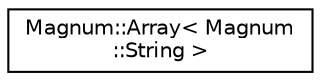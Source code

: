 digraph "圖形化之類別階層"
{
  edge [fontname="Helvetica",fontsize="10",labelfontname="Helvetica",labelfontsize="10"];
  node [fontname="Helvetica",fontsize="10",shape=record];
  rankdir="LR";
  Node1 [label="Magnum::Array\< Magnum\l::String \>",height=0.2,width=0.4,color="black", fillcolor="white", style="filled",URL="$class_magnum_1_1_array.html"];
}
